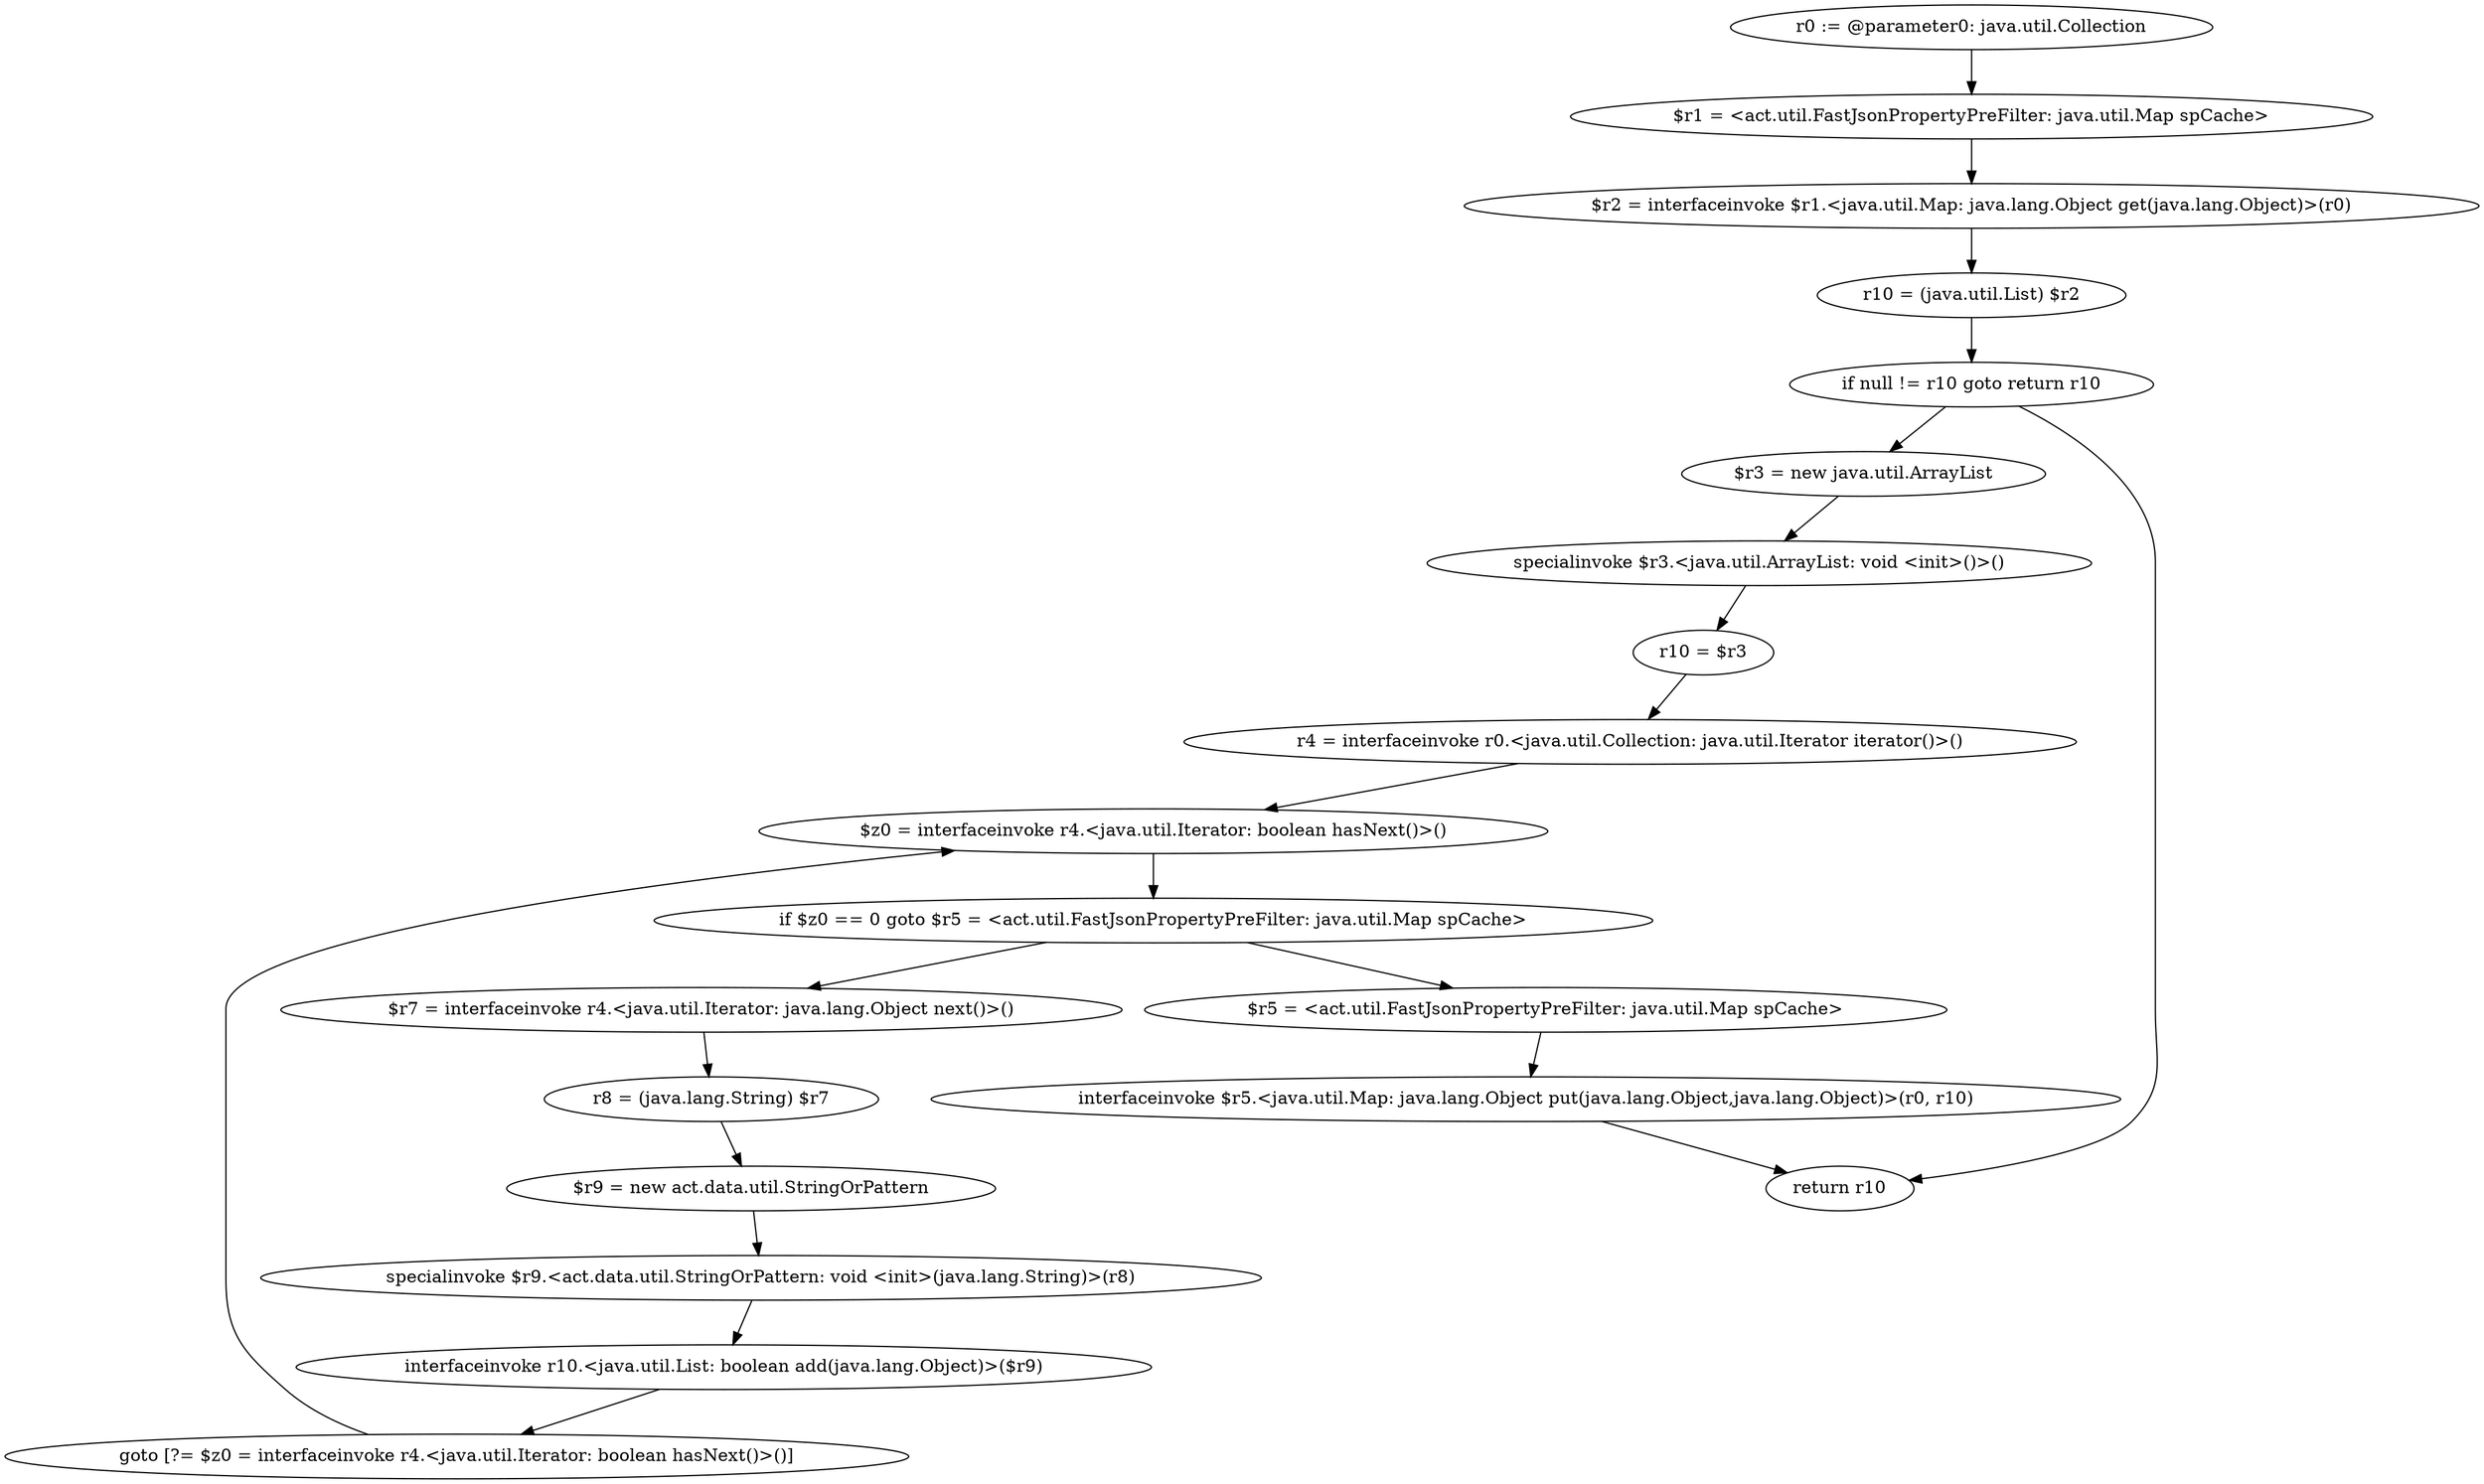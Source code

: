 digraph "unitGraph" {
    "r0 := @parameter0: java.util.Collection"
    "$r1 = <act.util.FastJsonPropertyPreFilter: java.util.Map spCache>"
    "$r2 = interfaceinvoke $r1.<java.util.Map: java.lang.Object get(java.lang.Object)>(r0)"
    "r10 = (java.util.List) $r2"
    "if null != r10 goto return r10"
    "$r3 = new java.util.ArrayList"
    "specialinvoke $r3.<java.util.ArrayList: void <init>()>()"
    "r10 = $r3"
    "r4 = interfaceinvoke r0.<java.util.Collection: java.util.Iterator iterator()>()"
    "$z0 = interfaceinvoke r4.<java.util.Iterator: boolean hasNext()>()"
    "if $z0 == 0 goto $r5 = <act.util.FastJsonPropertyPreFilter: java.util.Map spCache>"
    "$r7 = interfaceinvoke r4.<java.util.Iterator: java.lang.Object next()>()"
    "r8 = (java.lang.String) $r7"
    "$r9 = new act.data.util.StringOrPattern"
    "specialinvoke $r9.<act.data.util.StringOrPattern: void <init>(java.lang.String)>(r8)"
    "interfaceinvoke r10.<java.util.List: boolean add(java.lang.Object)>($r9)"
    "goto [?= $z0 = interfaceinvoke r4.<java.util.Iterator: boolean hasNext()>()]"
    "$r5 = <act.util.FastJsonPropertyPreFilter: java.util.Map spCache>"
    "interfaceinvoke $r5.<java.util.Map: java.lang.Object put(java.lang.Object,java.lang.Object)>(r0, r10)"
    "return r10"
    "r0 := @parameter0: java.util.Collection"->"$r1 = <act.util.FastJsonPropertyPreFilter: java.util.Map spCache>";
    "$r1 = <act.util.FastJsonPropertyPreFilter: java.util.Map spCache>"->"$r2 = interfaceinvoke $r1.<java.util.Map: java.lang.Object get(java.lang.Object)>(r0)";
    "$r2 = interfaceinvoke $r1.<java.util.Map: java.lang.Object get(java.lang.Object)>(r0)"->"r10 = (java.util.List) $r2";
    "r10 = (java.util.List) $r2"->"if null != r10 goto return r10";
    "if null != r10 goto return r10"->"$r3 = new java.util.ArrayList";
    "if null != r10 goto return r10"->"return r10";
    "$r3 = new java.util.ArrayList"->"specialinvoke $r3.<java.util.ArrayList: void <init>()>()";
    "specialinvoke $r3.<java.util.ArrayList: void <init>()>()"->"r10 = $r3";
    "r10 = $r3"->"r4 = interfaceinvoke r0.<java.util.Collection: java.util.Iterator iterator()>()";
    "r4 = interfaceinvoke r0.<java.util.Collection: java.util.Iterator iterator()>()"->"$z0 = interfaceinvoke r4.<java.util.Iterator: boolean hasNext()>()";
    "$z0 = interfaceinvoke r4.<java.util.Iterator: boolean hasNext()>()"->"if $z0 == 0 goto $r5 = <act.util.FastJsonPropertyPreFilter: java.util.Map spCache>";
    "if $z0 == 0 goto $r5 = <act.util.FastJsonPropertyPreFilter: java.util.Map spCache>"->"$r7 = interfaceinvoke r4.<java.util.Iterator: java.lang.Object next()>()";
    "if $z0 == 0 goto $r5 = <act.util.FastJsonPropertyPreFilter: java.util.Map spCache>"->"$r5 = <act.util.FastJsonPropertyPreFilter: java.util.Map spCache>";
    "$r7 = interfaceinvoke r4.<java.util.Iterator: java.lang.Object next()>()"->"r8 = (java.lang.String) $r7";
    "r8 = (java.lang.String) $r7"->"$r9 = new act.data.util.StringOrPattern";
    "$r9 = new act.data.util.StringOrPattern"->"specialinvoke $r9.<act.data.util.StringOrPattern: void <init>(java.lang.String)>(r8)";
    "specialinvoke $r9.<act.data.util.StringOrPattern: void <init>(java.lang.String)>(r8)"->"interfaceinvoke r10.<java.util.List: boolean add(java.lang.Object)>($r9)";
    "interfaceinvoke r10.<java.util.List: boolean add(java.lang.Object)>($r9)"->"goto [?= $z0 = interfaceinvoke r4.<java.util.Iterator: boolean hasNext()>()]";
    "goto [?= $z0 = interfaceinvoke r4.<java.util.Iterator: boolean hasNext()>()]"->"$z0 = interfaceinvoke r4.<java.util.Iterator: boolean hasNext()>()";
    "$r5 = <act.util.FastJsonPropertyPreFilter: java.util.Map spCache>"->"interfaceinvoke $r5.<java.util.Map: java.lang.Object put(java.lang.Object,java.lang.Object)>(r0, r10)";
    "interfaceinvoke $r5.<java.util.Map: java.lang.Object put(java.lang.Object,java.lang.Object)>(r0, r10)"->"return r10";
}
